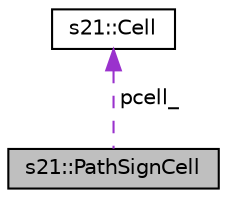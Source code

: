 digraph "s21::PathSignCell"
{
 // LATEX_PDF_SIZE
  edge [fontname="Helvetica",fontsize="10",labelfontname="Helvetica",labelfontsize="10"];
  node [fontname="Helvetica",fontsize="10",shape=record];
  Node1 [label="s21::PathSignCell",height=0.2,width=0.4,color="black", fillcolor="grey75", style="filled", fontcolor="black",tooltip="The structure of the cell that is a participant in the constructed route."];
  Node2 -> Node1 [dir="back",color="darkorchid3",fontsize="10",style="dashed",label=" pcell_" ,fontname="Helvetica"];
  Node2 [label="s21::Cell",height=0.2,width=0.4,color="black", fillcolor="white", style="filled",URL="$structs21_1_1Cell.html",tooltip="Maze cell structure."];
}
